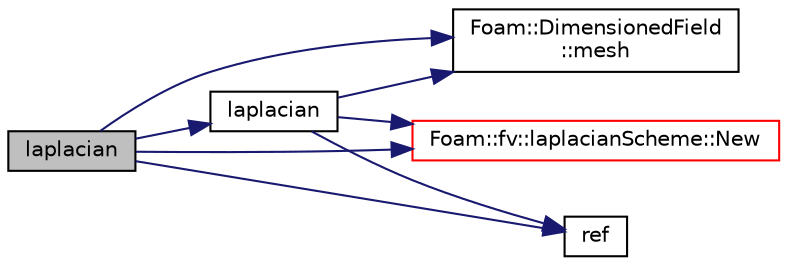 digraph "laplacian"
{
  bgcolor="transparent";
  edge [fontname="Helvetica",fontsize="10",labelfontname="Helvetica",labelfontsize="10"];
  node [fontname="Helvetica",fontsize="10",shape=record];
  rankdir="LR";
  Node1 [label="laplacian",height=0.2,width=0.4,color="black", fillcolor="grey75", style="filled", fontcolor="black"];
  Node1 -> Node2 [color="midnightblue",fontsize="10",style="solid",fontname="Helvetica"];
  Node2 [label="laplacian",height=0.2,width=0.4,color="black",URL="$a11009.html#ac75bff389d0405149b204b0d7ac214cd"];
  Node2 -> Node3 [color="midnightblue",fontsize="10",style="solid",fontname="Helvetica"];
  Node3 [label="Foam::DimensionedField\l::mesh",height=0.2,width=0.4,color="black",URL="$a00539.html#abdefa6904b53f35c49185ee1cb3d1800",tooltip="Return mesh. "];
  Node2 -> Node4 [color="midnightblue",fontsize="10",style="solid",fontname="Helvetica"];
  Node4 [label="Foam::fv::laplacianScheme::New",height=0.2,width=0.4,color="red",URL="$a01295.html#aa4597ba9a0b5ea42742d7b60969aefde",tooltip="Return a pointer to a new laplacianScheme created on freestore. "];
  Node2 -> Node5 [color="midnightblue",fontsize="10",style="solid",fontname="Helvetica"];
  Node5 [label="ref",height=0.2,width=0.4,color="black",URL="$a03222.html#a2f770d65eab4a3a56807178d2277f713"];
  Node1 -> Node3 [color="midnightblue",fontsize="10",style="solid",fontname="Helvetica"];
  Node1 -> Node4 [color="midnightblue",fontsize="10",style="solid",fontname="Helvetica"];
  Node1 -> Node5 [color="midnightblue",fontsize="10",style="solid",fontname="Helvetica"];
}
